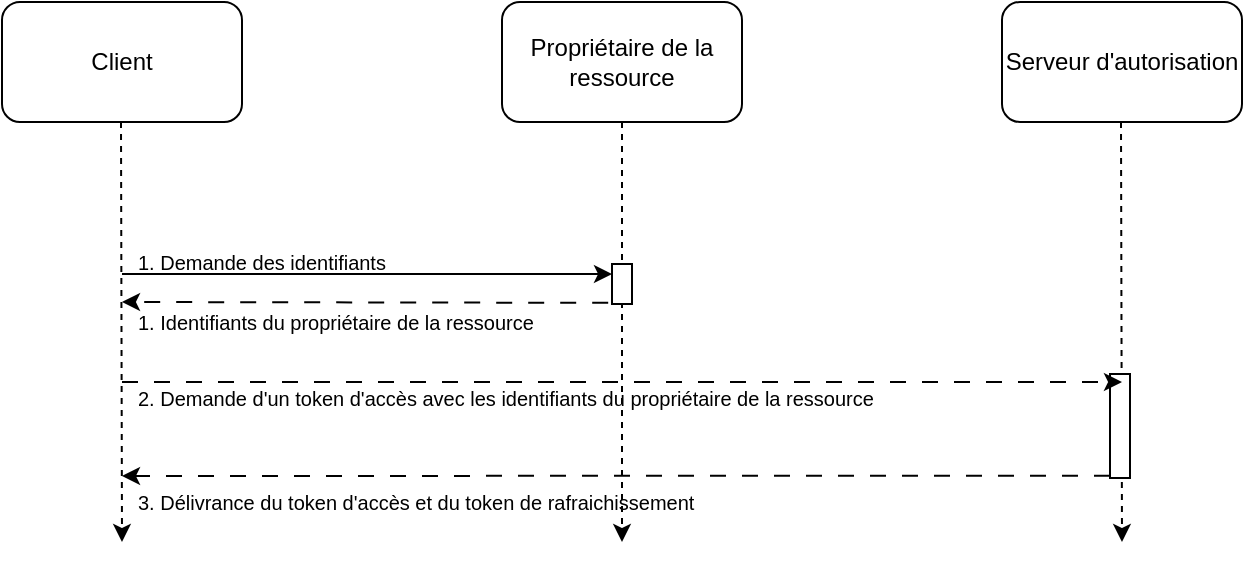 <mxfile version="22.1.11" type="github">
  <diagram name="Page-1" id="QsNBgmYyu_AZqNbyqio7">
    <mxGraphModel dx="953" dy="651" grid="1" gridSize="10" guides="1" tooltips="1" connect="1" arrows="1" fold="1" page="1" pageScale="1" pageWidth="827" pageHeight="1169" math="0" shadow="0">
      <root>
        <mxCell id="0" />
        <mxCell id="1" parent="0" />
        <mxCell id="oMarmj2BILz3y085GE6Q-2" value="Serveur d&#39;autorisation" style="rounded=1;whiteSpace=wrap;html=1;" vertex="1" parent="1">
          <mxGeometry x="600" y="100" width="120" height="60" as="geometry" />
        </mxCell>
        <mxCell id="oMarmj2BILz3y085GE6Q-3" value="Propriétaire de la ressource" style="rounded=1;whiteSpace=wrap;html=1;" vertex="1" parent="1">
          <mxGeometry x="350" y="100" width="120" height="60" as="geometry" />
        </mxCell>
        <mxCell id="oMarmj2BILz3y085GE6Q-4" value="Client" style="rounded=1;whiteSpace=wrap;html=1;" vertex="1" parent="1">
          <mxGeometry x="100" y="100" width="120" height="60" as="geometry" />
        </mxCell>
        <mxCell id="oMarmj2BILz3y085GE6Q-5" value="" style="endArrow=classic;html=1;rounded=0;exitX=0.5;exitY=1;exitDx=0;exitDy=0;dashed=1;" edge="1" parent="1">
          <mxGeometry width="50" height="50" relative="1" as="geometry">
            <mxPoint x="159.5" y="160" as="sourcePoint" />
            <mxPoint x="160" y="370" as="targetPoint" />
            <Array as="points" />
          </mxGeometry>
        </mxCell>
        <mxCell id="oMarmj2BILz3y085GE6Q-6" value="1. Demande des identifiants" style="text;whiteSpace=wrap;fontSize=10;" vertex="1" parent="1">
          <mxGeometry x="166" y="218" width="239" height="30" as="geometry" />
        </mxCell>
        <mxCell id="oMarmj2BILz3y085GE6Q-7" value="" style="endArrow=classic;html=1;rounded=0;exitX=0.5;exitY=1;exitDx=0;exitDy=0;dashed=1;" edge="1" parent="1">
          <mxGeometry width="50" height="50" relative="1" as="geometry">
            <mxPoint x="659.5" y="160" as="sourcePoint" />
            <mxPoint x="660" y="370" as="targetPoint" />
          </mxGeometry>
        </mxCell>
        <mxCell id="oMarmj2BILz3y085GE6Q-8" value="" style="endArrow=classic;html=1;rounded=0;exitX=0.5;exitY=1;exitDx=0;exitDy=0;dashed=1;" edge="1" parent="1" source="oMarmj2BILz3y085GE6Q-3">
          <mxGeometry width="50" height="50" relative="1" as="geometry">
            <mxPoint x="414" y="170" as="sourcePoint" />
            <mxPoint x="410" y="370" as="targetPoint" />
          </mxGeometry>
        </mxCell>
        <mxCell id="oMarmj2BILz3y085GE6Q-9" value="1. Identifiants du propriétaire de la ressource" style="text;whiteSpace=wrap;fontSize=10;" vertex="1" parent="1">
          <mxGeometry x="166" y="248" width="239" height="22" as="geometry" />
        </mxCell>
        <mxCell id="oMarmj2BILz3y085GE6Q-10" value="3. Délivrance du token d&#39;accès et du token de rafraichissement " style="text;whiteSpace=wrap;fontSize=10;" vertex="1" parent="1">
          <mxGeometry x="166" y="338" width="424" height="20" as="geometry" />
        </mxCell>
        <mxCell id="oMarmj2BILz3y085GE6Q-11" value="" style="rounded=0;whiteSpace=wrap;html=1;" vertex="1" parent="1">
          <mxGeometry x="405" y="231" width="10" height="20" as="geometry" />
        </mxCell>
        <mxCell id="oMarmj2BILz3y085GE6Q-12" value="" style="endArrow=classic;html=1;rounded=0;entryX=0;entryY=0.25;entryDx=0;entryDy=0;" edge="1" parent="1" target="oMarmj2BILz3y085GE6Q-11">
          <mxGeometry width="50" height="50" relative="1" as="geometry">
            <mxPoint x="160" y="236" as="sourcePoint" />
            <mxPoint x="400" y="240" as="targetPoint" />
          </mxGeometry>
        </mxCell>
        <mxCell id="oMarmj2BILz3y085GE6Q-13" value="" style="endArrow=classic;html=1;rounded=0;exitX=-0.19;exitY=0.971;exitDx=0;exitDy=0;exitPerimeter=0;dashed=1;dashPattern=8 8;" edge="1" parent="1" source="oMarmj2BILz3y085GE6Q-11">
          <mxGeometry width="50" height="50" relative="1" as="geometry">
            <mxPoint x="410" y="248" as="sourcePoint" />
            <mxPoint x="160" y="250" as="targetPoint" />
          </mxGeometry>
        </mxCell>
        <mxCell id="oMarmj2BILz3y085GE6Q-14" value="" style="rounded=0;whiteSpace=wrap;html=1;" vertex="1" parent="1">
          <mxGeometry x="654" y="286" width="10" height="52" as="geometry" />
        </mxCell>
        <mxCell id="oMarmj2BILz3y085GE6Q-15" value="" style="endArrow=classic;html=1;rounded=0;dashed=1;dashPattern=8 8;" edge="1" parent="1">
          <mxGeometry width="50" height="50" relative="1" as="geometry">
            <mxPoint x="654" y="336.82" as="sourcePoint" />
            <mxPoint x="160" y="337" as="targetPoint" />
          </mxGeometry>
        </mxCell>
        <mxCell id="oMarmj2BILz3y085GE6Q-16" value="" style="endArrow=classic;html=1;rounded=0;dashed=1;dashPattern=8 8;" edge="1" parent="1">
          <mxGeometry width="50" height="50" relative="1" as="geometry">
            <mxPoint x="160" y="290" as="sourcePoint" />
            <mxPoint x="660" y="290" as="targetPoint" />
          </mxGeometry>
        </mxCell>
        <mxCell id="oMarmj2BILz3y085GE6Q-17" value="2. Demande d&#39;un token d&#39;accès avec les identifiants du propriétaire de la ressource" style="text;whiteSpace=wrap;fontSize=10;" vertex="1" parent="1">
          <mxGeometry x="166" y="286" width="404" height="20" as="geometry" />
        </mxCell>
      </root>
    </mxGraphModel>
  </diagram>
</mxfile>
